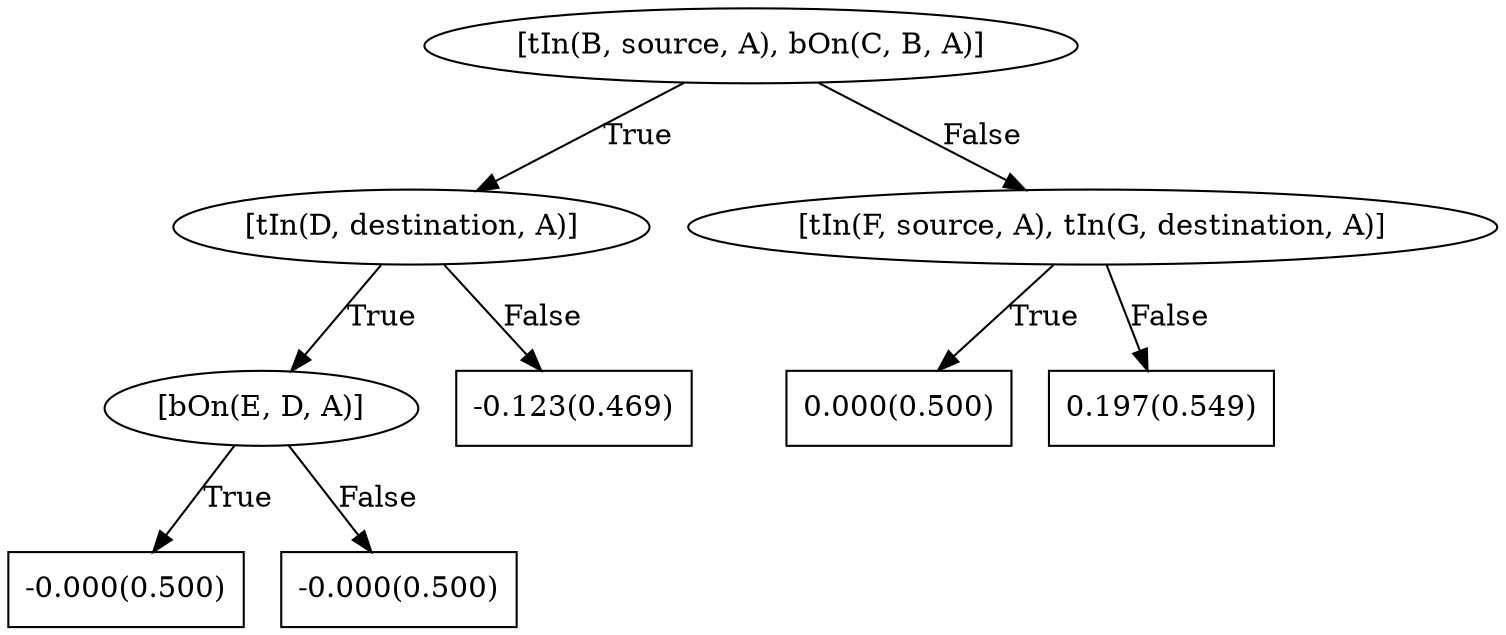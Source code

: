 digraph G{ 
1[label = "[tIn(B, source, A), bOn(C, B, A)]"];
1 -> 2[label="True"];
1 -> 3[label="False"];
2[label = "[tIn(D, destination, A)]"];
2 -> 4[label="True"];
2 -> 5[label="False"];
4[label = "[bOn(E, D, A)]"];
4 -> 6[label="True"];
4 -> 7[label="False"];
6[shape = box,label = "-0.000(0.500)"];
7[shape = box,label = "-0.000(0.500)"];
5[shape = box,label = "-0.123(0.469)"];
3[label = "[tIn(F, source, A), tIn(G, destination, A)]"];
3 -> 8[label="True"];
3 -> 9[label="False"];
8[shape = box,label = "0.000(0.500)"];
9[shape = box,label = "0.197(0.549)"];
}
